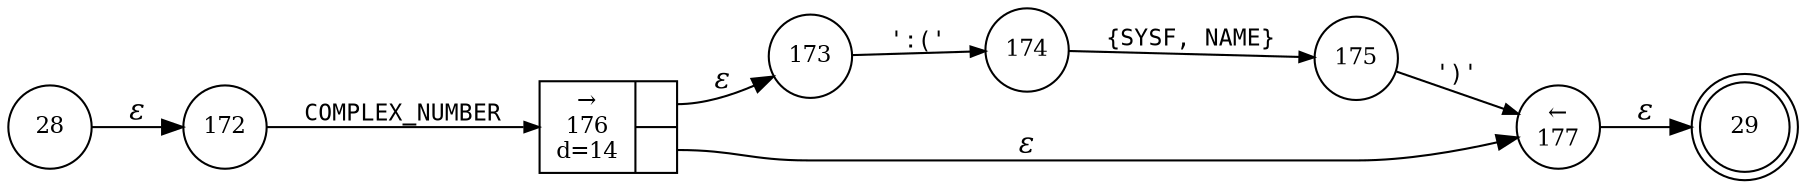 digraph ATN {
rankdir=LR;
s29[fontsize=11, label="29", shape=doublecircle, fixedsize=true, width=.6];
s176[fontsize=11,label="{&rarr;\n176\nd=14|{<p0>|<p1>}}", shape=record, fixedsize=false, peripheries=1];
s177[fontsize=11,label="&larr;\n177", shape=circle, fixedsize=true, width=.55, peripheries=1];
s28[fontsize=11,label="28", shape=circle, fixedsize=true, width=.55, peripheries=1];
s172[fontsize=11,label="172", shape=circle, fixedsize=true, width=.55, peripheries=1];
s173[fontsize=11,label="173", shape=circle, fixedsize=true, width=.55, peripheries=1];
s174[fontsize=11,label="174", shape=circle, fixedsize=true, width=.55, peripheries=1];
s175[fontsize=11,label="175", shape=circle, fixedsize=true, width=.55, peripheries=1];
s28 -> s172 [fontname="Times-Italic", label="&epsilon;"];
s172 -> s176 [fontsize=11, fontname="Courier", arrowsize=.7, label = "COMPLEX_NUMBER", arrowhead = normal];
s176:p0 -> s173 [fontname="Times-Italic", label="&epsilon;"];
s176:p1 -> s177 [fontname="Times-Italic", label="&epsilon;"];
s173 -> s174 [fontsize=11, fontname="Courier", arrowsize=.7, label = "':('", arrowhead = normal];
s177 -> s29 [fontname="Times-Italic", label="&epsilon;"];
s174 -> s175 [fontsize=11, fontname="Courier", arrowsize=.7, label = "{SYSF, NAME}", arrowhead = normal];
s175 -> s177 [fontsize=11, fontname="Courier", arrowsize=.7, label = "')'", arrowhead = normal];
}